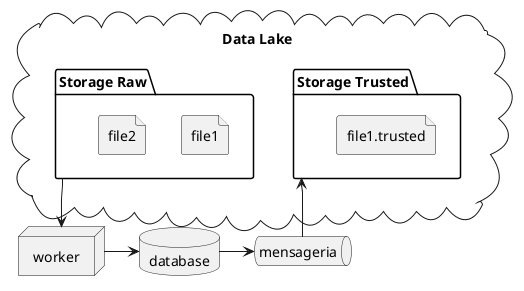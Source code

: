 @startuml GloboTeste

cloud cloud as "Data Lake" {
    folder raw as "Storage Raw" {

        file file1
        file file2
    }
    folder trusted as "Storage Trusted" {

        file file1.trusted
    }
}

node worker
database database
queue mensageria

raw --> worker
worker -> database
database -> mensageria
mensageria -> trusted

@enduml